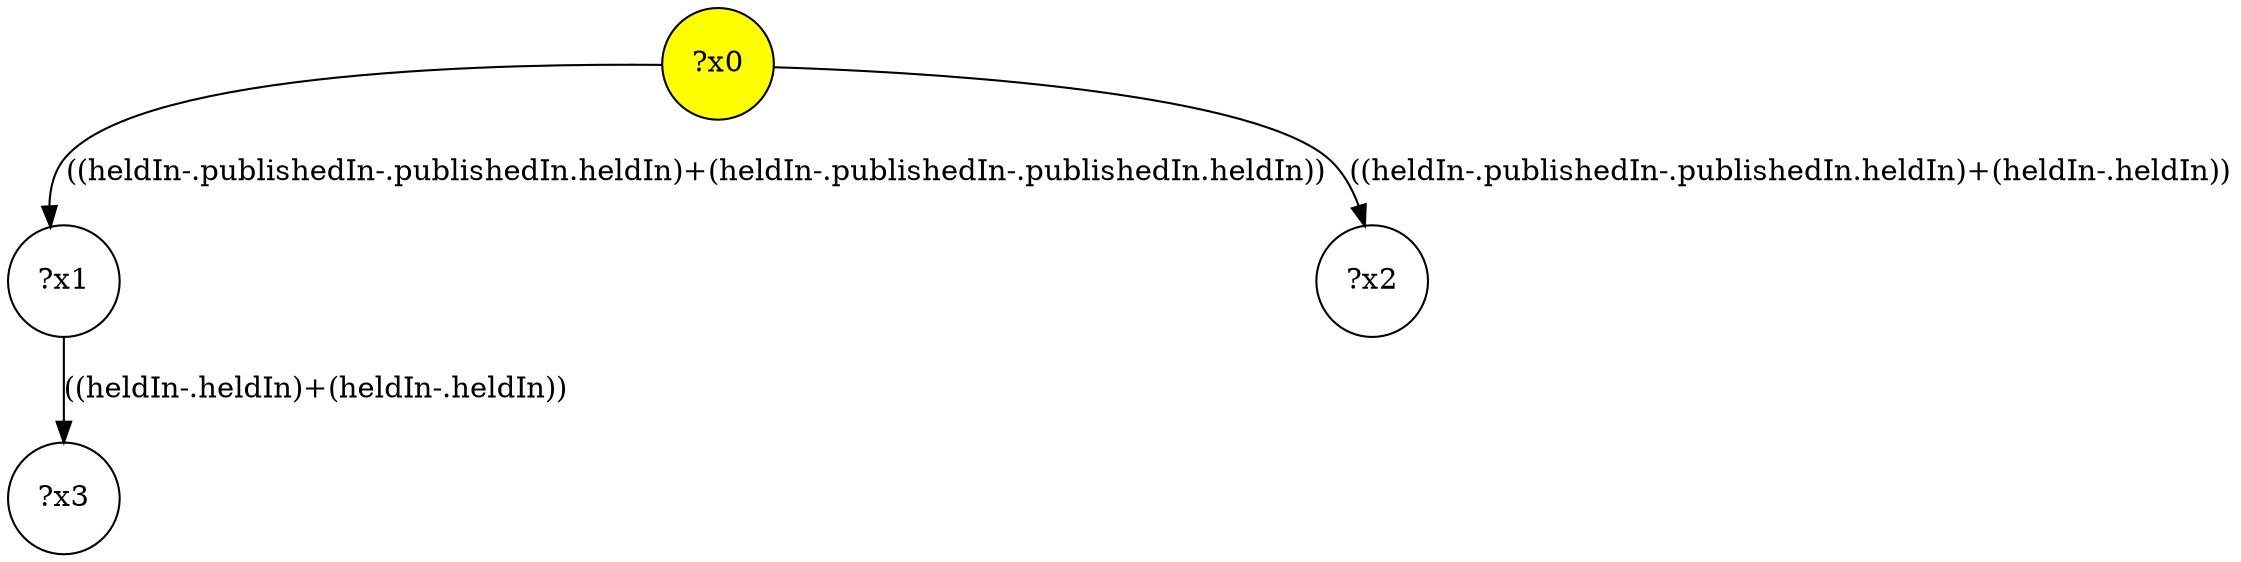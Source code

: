 digraph g {
	x0 [fillcolor="yellow", style="filled," shape=circle, label="?x0"];
	x1 [shape=circle, label="?x1"];
	x0 -> x1 [label="((heldIn-.publishedIn-.publishedIn.heldIn)+(heldIn-.publishedIn-.publishedIn.heldIn))"];
	x2 [shape=circle, label="?x2"];
	x0 -> x2 [label="((heldIn-.publishedIn-.publishedIn.heldIn)+(heldIn-.heldIn))"];
	x3 [shape=circle, label="?x3"];
	x1 -> x3 [label="((heldIn-.heldIn)+(heldIn-.heldIn))"];
}
